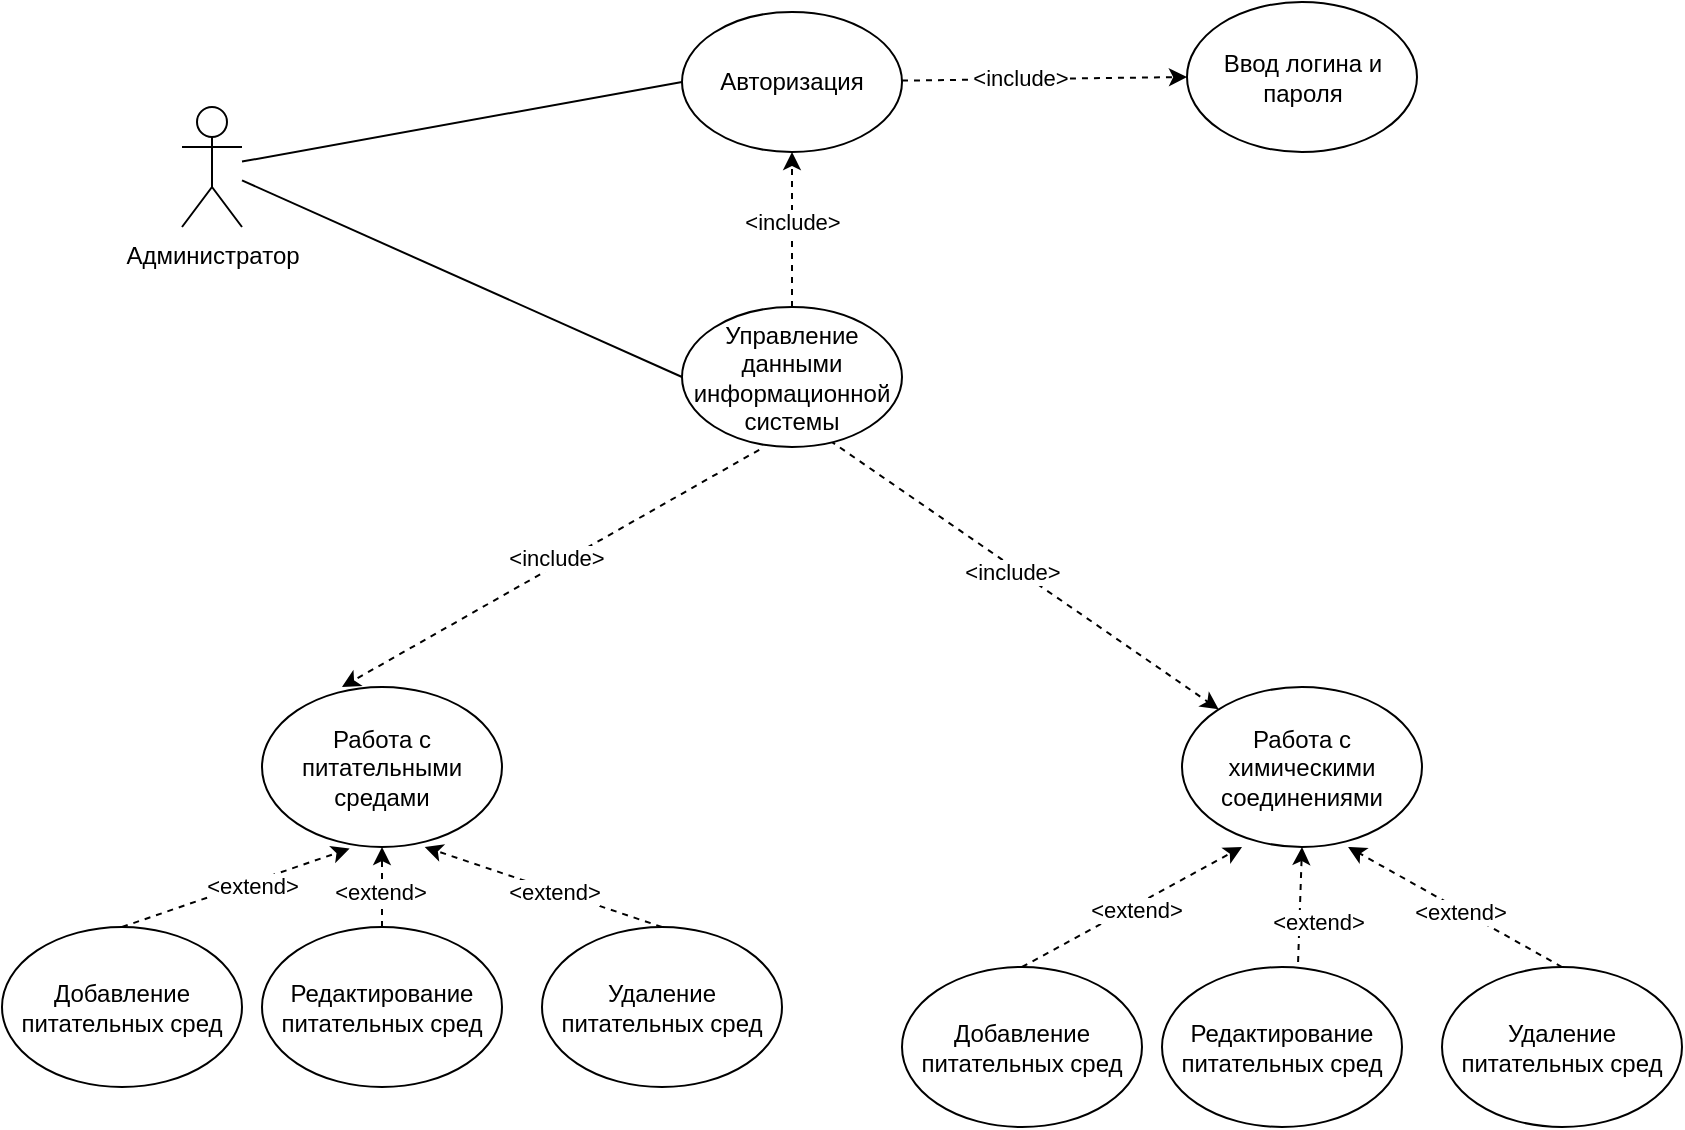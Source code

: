 <mxfile version="22.1.11" type="github">
  <diagram name="Page-1" id="YMp2Cpx6Ega4YhYok-rs">
    <mxGraphModel dx="1400" dy="689" grid="0" gridSize="10" guides="1" tooltips="1" connect="1" arrows="1" fold="1" page="1" pageScale="1" pageWidth="850" pageHeight="1100" math="0" shadow="0">
      <root>
        <mxCell id="0" />
        <mxCell id="1" parent="0" />
        <mxCell id="ixj-20WVYmjBP9zlAiT2-1" value="&lt;div&gt;Администратор&lt;/div&gt;" style="shape=umlActor;verticalLabelPosition=bottom;verticalAlign=top;html=1;outlineConnect=0;" parent="1" vertex="1">
          <mxGeometry x="100" y="132.5" width="30" height="60" as="geometry" />
        </mxCell>
        <mxCell id="ixj-20WVYmjBP9zlAiT2-2" value="" style="endArrow=none;html=1;rounded=0;entryX=0;entryY=0.5;entryDx=0;entryDy=0;" parent="1" source="ixj-20WVYmjBP9zlAiT2-1" target="ixj-20WVYmjBP9zlAiT2-3" edge="1">
          <mxGeometry width="50" height="50" relative="1" as="geometry">
            <mxPoint x="260" y="232.5" as="sourcePoint" />
            <mxPoint x="340" y="122.5" as="targetPoint" />
          </mxGeometry>
        </mxCell>
        <mxCell id="ixj-20WVYmjBP9zlAiT2-3" value="Авторизация" style="ellipse;whiteSpace=wrap;html=1;" parent="1" vertex="1">
          <mxGeometry x="350" y="85" width="110" height="70" as="geometry" />
        </mxCell>
        <mxCell id="ixj-20WVYmjBP9zlAiT2-4" style="rounded=0;orthogonalLoop=1;jettySize=auto;html=1;dashed=1;exitX=0.673;exitY=0.955;exitDx=0;exitDy=0;exitPerimeter=0;" parent="1" source="ixj-20WVYmjBP9zlAiT2-6" target="ixj-20WVYmjBP9zlAiT2-11" edge="1">
          <mxGeometry relative="1" as="geometry">
            <mxPoint x="320.0" y="267.5" as="sourcePoint" />
            <mxPoint x="435" y="232.5" as="targetPoint" />
          </mxGeometry>
        </mxCell>
        <mxCell id="ixj-20WVYmjBP9zlAiT2-5" value="&amp;lt;include&amp;gt;" style="edgeLabel;html=1;align=center;verticalAlign=middle;resizable=0;points=[];" parent="ixj-20WVYmjBP9zlAiT2-4" vertex="1" connectable="0">
          <mxGeometry x="-0.153" y="1" relative="1" as="geometry">
            <mxPoint x="8" y="9" as="offset" />
          </mxGeometry>
        </mxCell>
        <mxCell id="ixj-20WVYmjBP9zlAiT2-6" value="&lt;div&gt;Управление данными информационной системы&lt;/div&gt;" style="ellipse;whiteSpace=wrap;html=1;" parent="1" vertex="1">
          <mxGeometry x="350" y="232.5" width="110" height="70" as="geometry" />
        </mxCell>
        <mxCell id="ixj-20WVYmjBP9zlAiT2-7" value="" style="endArrow=none;html=1;rounded=0;entryX=0;entryY=0.5;entryDx=0;entryDy=0;" parent="1" source="ixj-20WVYmjBP9zlAiT2-1" target="ixj-20WVYmjBP9zlAiT2-6" edge="1">
          <mxGeometry width="50" height="50" relative="1" as="geometry">
            <mxPoint x="260" y="232.5" as="sourcePoint" />
            <mxPoint x="310" y="182.5" as="targetPoint" />
          </mxGeometry>
        </mxCell>
        <mxCell id="ixj-20WVYmjBP9zlAiT2-8" value="&lt;div&gt;Ввод логина и пароля&lt;/div&gt;" style="ellipse;whiteSpace=wrap;html=1;" parent="1" vertex="1">
          <mxGeometry x="602.5" y="80" width="115" height="75" as="geometry" />
        </mxCell>
        <mxCell id="ixj-20WVYmjBP9zlAiT2-9" value="" style="endArrow=classic;html=1;rounded=0;entryX=0;entryY=0.5;entryDx=0;entryDy=0;dashed=1;" parent="1" source="ixj-20WVYmjBP9zlAiT2-3" target="ixj-20WVYmjBP9zlAiT2-8" edge="1">
          <mxGeometry width="50" height="50" relative="1" as="geometry">
            <mxPoint x="260" y="232.5" as="sourcePoint" />
            <mxPoint x="310" y="182.5" as="targetPoint" />
          </mxGeometry>
        </mxCell>
        <mxCell id="ixj-20WVYmjBP9zlAiT2-10" value="&lt;div&gt;&amp;lt;include&amp;gt;&lt;/div&gt;" style="edgeLabel;html=1;align=center;verticalAlign=middle;resizable=0;points=[];" parent="ixj-20WVYmjBP9zlAiT2-9" vertex="1" connectable="0">
          <mxGeometry x="-0.179" y="1" relative="1" as="geometry">
            <mxPoint as="offset" />
          </mxGeometry>
        </mxCell>
        <mxCell id="ixj-20WVYmjBP9zlAiT2-11" value="Работа с химическими соединениями" style="ellipse;whiteSpace=wrap;html=1;" parent="1" vertex="1">
          <mxGeometry x="600" y="422.5" width="120" height="80" as="geometry" />
        </mxCell>
        <mxCell id="ixj-20WVYmjBP9zlAiT2-12" value="&lt;div&gt;Работа с питательными средами&lt;/div&gt;" style="ellipse;whiteSpace=wrap;html=1;" parent="1" vertex="1">
          <mxGeometry x="140" y="422.5" width="120" height="80" as="geometry" />
        </mxCell>
        <mxCell id="ixj-20WVYmjBP9zlAiT2-13" value="" style="endArrow=classic;html=1;rounded=0;exitX=0.351;exitY=1.02;exitDx=0;exitDy=0;exitPerimeter=0;dashed=1;entryX=0.351;entryY=1.02;entryDx=0;entryDy=0;entryPerimeter=0;" parent="1" edge="1" source="ixj-20WVYmjBP9zlAiT2-6">
          <mxGeometry width="50" height="50" relative="1" as="geometry">
            <mxPoint x="260" y="232.5" as="sourcePoint" />
            <mxPoint x="180" y="422.5" as="targetPoint" />
          </mxGeometry>
        </mxCell>
        <mxCell id="ixj-20WVYmjBP9zlAiT2-14" value="&amp;lt;include&amp;gt;" style="edgeLabel;html=1;align=center;verticalAlign=middle;resizable=0;points=[];" parent="ixj-20WVYmjBP9zlAiT2-13" vertex="1" connectable="0">
          <mxGeometry x="-0.017" y="1" relative="1" as="geometry">
            <mxPoint y="-5" as="offset" />
          </mxGeometry>
        </mxCell>
        <mxCell id="ixj-20WVYmjBP9zlAiT2-15" value="&lt;div&gt;Добавление питательных сред&lt;/div&gt;" style="ellipse;whiteSpace=wrap;html=1;" parent="1" vertex="1">
          <mxGeometry x="10" y="542.5" width="120" height="80" as="geometry" />
        </mxCell>
        <mxCell id="ixj-20WVYmjBP9zlAiT2-16" value="&lt;div&gt;Редактирование питательных сред&lt;/div&gt;" style="ellipse;whiteSpace=wrap;html=1;" parent="1" vertex="1">
          <mxGeometry x="140" y="542.5" width="120" height="80" as="geometry" />
        </mxCell>
        <mxCell id="ixj-20WVYmjBP9zlAiT2-17" value="&lt;div&gt;Удаление питательных сред&lt;/div&gt;" style="ellipse;whiteSpace=wrap;html=1;" parent="1" vertex="1">
          <mxGeometry x="280" y="542.5" width="120" height="80" as="geometry" />
        </mxCell>
        <mxCell id="ixj-20WVYmjBP9zlAiT2-18" value="" style="endArrow=classic;html=1;rounded=0;exitX=0.5;exitY=0;exitDx=0;exitDy=0;entryX=0.365;entryY=1.01;entryDx=0;entryDy=0;entryPerimeter=0;dashed=1;" parent="1" source="ixj-20WVYmjBP9zlAiT2-15" target="ixj-20WVYmjBP9zlAiT2-12" edge="1">
          <mxGeometry width="50" height="50" relative="1" as="geometry">
            <mxPoint x="300" y="412.5" as="sourcePoint" />
            <mxPoint x="250" y="462.5" as="targetPoint" />
          </mxGeometry>
        </mxCell>
        <mxCell id="ixj-20WVYmjBP9zlAiT2-19" value="&lt;div&gt;&amp;lt;extend&amp;gt;&lt;/div&gt;" style="edgeLabel;html=1;align=center;verticalAlign=middle;resizable=0;points=[];" parent="ixj-20WVYmjBP9zlAiT2-18" vertex="1" connectable="0">
          <mxGeometry x="0.142" y="-2" relative="1" as="geometry">
            <mxPoint x="-1" as="offset" />
          </mxGeometry>
        </mxCell>
        <mxCell id="ixj-20WVYmjBP9zlAiT2-20" value="" style="endArrow=classic;html=1;rounded=0;exitX=0.5;exitY=0;exitDx=0;exitDy=0;entryX=0.5;entryY=1;entryDx=0;entryDy=0;dashed=1;" parent="1" source="ixj-20WVYmjBP9zlAiT2-16" target="ixj-20WVYmjBP9zlAiT2-12" edge="1">
          <mxGeometry width="50" height="50" relative="1" as="geometry">
            <mxPoint x="300" y="412.5" as="sourcePoint" />
            <mxPoint x="250" y="462.5" as="targetPoint" />
          </mxGeometry>
        </mxCell>
        <mxCell id="ixj-20WVYmjBP9zlAiT2-21" value="&amp;lt;extend&amp;gt;" style="edgeLabel;html=1;align=center;verticalAlign=middle;resizable=0;points=[];" parent="ixj-20WVYmjBP9zlAiT2-20" vertex="1" connectable="0">
          <mxGeometry x="-0.125" y="1" relative="1" as="geometry">
            <mxPoint as="offset" />
          </mxGeometry>
        </mxCell>
        <mxCell id="ixj-20WVYmjBP9zlAiT2-22" value="" style="endArrow=classic;html=1;rounded=0;exitX=0.5;exitY=0;exitDx=0;exitDy=0;entryX=0.678;entryY=1;entryDx=0;entryDy=0;entryPerimeter=0;dashed=1;" parent="1" source="ixj-20WVYmjBP9zlAiT2-17" target="ixj-20WVYmjBP9zlAiT2-12" edge="1">
          <mxGeometry width="50" height="50" relative="1" as="geometry">
            <mxPoint x="300" y="412.5" as="sourcePoint" />
            <mxPoint x="250" y="462.5" as="targetPoint" />
          </mxGeometry>
        </mxCell>
        <mxCell id="ixj-20WVYmjBP9zlAiT2-23" value="&amp;lt;extend&amp;gt;" style="edgeLabel;html=1;align=center;verticalAlign=middle;resizable=0;points=[];" parent="ixj-20WVYmjBP9zlAiT2-22" vertex="1" connectable="0">
          <mxGeometry x="-0.091" y="1" relative="1" as="geometry">
            <mxPoint as="offset" />
          </mxGeometry>
        </mxCell>
        <mxCell id="ixj-20WVYmjBP9zlAiT2-24" value="&lt;div&gt;Добавление питательных сред&lt;/div&gt;" style="ellipse;whiteSpace=wrap;html=1;" parent="1" vertex="1">
          <mxGeometry x="460" y="562.5" width="120" height="80" as="geometry" />
        </mxCell>
        <mxCell id="ixj-20WVYmjBP9zlAiT2-25" value="&lt;div&gt;Редактирование питательных сред&lt;/div&gt;" style="ellipse;whiteSpace=wrap;html=1;" parent="1" vertex="1">
          <mxGeometry x="590" y="562.5" width="120" height="80" as="geometry" />
        </mxCell>
        <mxCell id="ixj-20WVYmjBP9zlAiT2-26" value="&lt;div&gt;Удаление питательных сред&lt;/div&gt;" style="ellipse;whiteSpace=wrap;html=1;" parent="1" vertex="1">
          <mxGeometry x="730" y="562.5" width="120" height="80" as="geometry" />
        </mxCell>
        <mxCell id="ixj-20WVYmjBP9zlAiT2-27" value="" style="endArrow=classic;html=1;rounded=0;exitX=0.5;exitY=0;exitDx=0;exitDy=0;entryX=0.25;entryY=1;entryDx=0;entryDy=0;entryPerimeter=0;dashed=1;" parent="1" source="ixj-20WVYmjBP9zlAiT2-24" target="ixj-20WVYmjBP9zlAiT2-11" edge="1">
          <mxGeometry width="50" height="50" relative="1" as="geometry">
            <mxPoint x="750" y="432.5" as="sourcePoint" />
            <mxPoint x="634" y="523.5" as="targetPoint" />
          </mxGeometry>
        </mxCell>
        <mxCell id="ixj-20WVYmjBP9zlAiT2-28" value="&amp;lt;extend&amp;gt;" style="edgeLabel;html=1;align=center;verticalAlign=middle;resizable=0;points=[];" parent="ixj-20WVYmjBP9zlAiT2-27" vertex="1" connectable="0">
          <mxGeometry x="0.015" y="-2" relative="1" as="geometry">
            <mxPoint as="offset" />
          </mxGeometry>
        </mxCell>
        <mxCell id="ixj-20WVYmjBP9zlAiT2-29" value="" style="endArrow=classic;html=1;rounded=0;exitX=0.567;exitY=-0.031;exitDx=0;exitDy=0;entryX=0.5;entryY=1;entryDx=0;entryDy=0;exitPerimeter=0;dashed=1;" parent="1" source="ixj-20WVYmjBP9zlAiT2-25" target="ixj-20WVYmjBP9zlAiT2-11" edge="1">
          <mxGeometry width="50" height="50" relative="1" as="geometry">
            <mxPoint x="750" y="432.5" as="sourcePoint" />
            <mxPoint x="650" y="522.5" as="targetPoint" />
          </mxGeometry>
        </mxCell>
        <mxCell id="ixj-20WVYmjBP9zlAiT2-30" value="&amp;lt;extend&amp;gt;" style="edgeLabel;html=1;align=center;verticalAlign=middle;resizable=0;points=[];" parent="ixj-20WVYmjBP9zlAiT2-29" vertex="1" connectable="0">
          <mxGeometry x="-0.125" y="-4" relative="1" as="geometry">
            <mxPoint x="5" y="5" as="offset" />
          </mxGeometry>
        </mxCell>
        <mxCell id="ixj-20WVYmjBP9zlAiT2-31" value="" style="endArrow=classic;html=1;rounded=0;exitX=0.5;exitY=0;exitDx=0;exitDy=0;entryX=0.692;entryY=1;entryDx=0;entryDy=0;entryPerimeter=0;dashed=1;" parent="1" source="ixj-20WVYmjBP9zlAiT2-26" target="ixj-20WVYmjBP9zlAiT2-11" edge="1">
          <mxGeometry width="50" height="50" relative="1" as="geometry">
            <mxPoint x="750" y="432.5" as="sourcePoint" />
            <mxPoint x="671" y="522.5" as="targetPoint" />
          </mxGeometry>
        </mxCell>
        <mxCell id="ixj-20WVYmjBP9zlAiT2-32" value="&amp;lt;extend&amp;gt;" style="edgeLabel;html=1;align=center;verticalAlign=middle;resizable=0;points=[];" parent="ixj-20WVYmjBP9zlAiT2-31" vertex="1" connectable="0">
          <mxGeometry x="-0.046" y="1" relative="1" as="geometry">
            <mxPoint as="offset" />
          </mxGeometry>
        </mxCell>
        <mxCell id="n-NM6baivr7rTQYRaMjh-1" value="" style="endArrow=classic;html=1;rounded=0;exitX=0.5;exitY=0;exitDx=0;exitDy=0;entryX=0.5;entryY=1;entryDx=0;entryDy=0;dashed=1;" edge="1" parent="1" source="ixj-20WVYmjBP9zlAiT2-6" target="ixj-20WVYmjBP9zlAiT2-3">
          <mxGeometry width="50" height="50" relative="1" as="geometry">
            <mxPoint x="480" y="170" as="sourcePoint" />
            <mxPoint x="530" y="120" as="targetPoint" />
          </mxGeometry>
        </mxCell>
        <mxCell id="n-NM6baivr7rTQYRaMjh-2" value="&amp;lt;include&amp;gt;" style="edgeLabel;html=1;align=center;verticalAlign=middle;resizable=0;points=[];" vertex="1" connectable="0" parent="n-NM6baivr7rTQYRaMjh-1">
          <mxGeometry x="0.112" relative="1" as="geometry">
            <mxPoint as="offset" />
          </mxGeometry>
        </mxCell>
      </root>
    </mxGraphModel>
  </diagram>
</mxfile>
